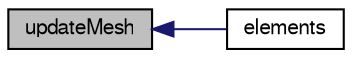 digraph "updateMesh"
{
  bgcolor="transparent";
  edge [fontname="FreeSans",fontsize="10",labelfontname="FreeSans",labelfontsize="10"];
  node [fontname="FreeSans",fontsize="10",shape=record];
  rankdir="LR";
  Node1157 [label="updateMesh",height=0.2,width=0.4,color="black", fillcolor="grey75", style="filled", fontcolor="black"];
  Node1157 -> Node1158 [dir="back",color="midnightblue",fontsize="10",style="solid",fontname="FreeSans"];
  Node1158 [label="elements",height=0.2,width=0.4,color="black",URL="$a29266.html#a650b82a277c0276117f61b93520a46c9",tooltip="Cells to be probed (obtained from the locations) "];
}
